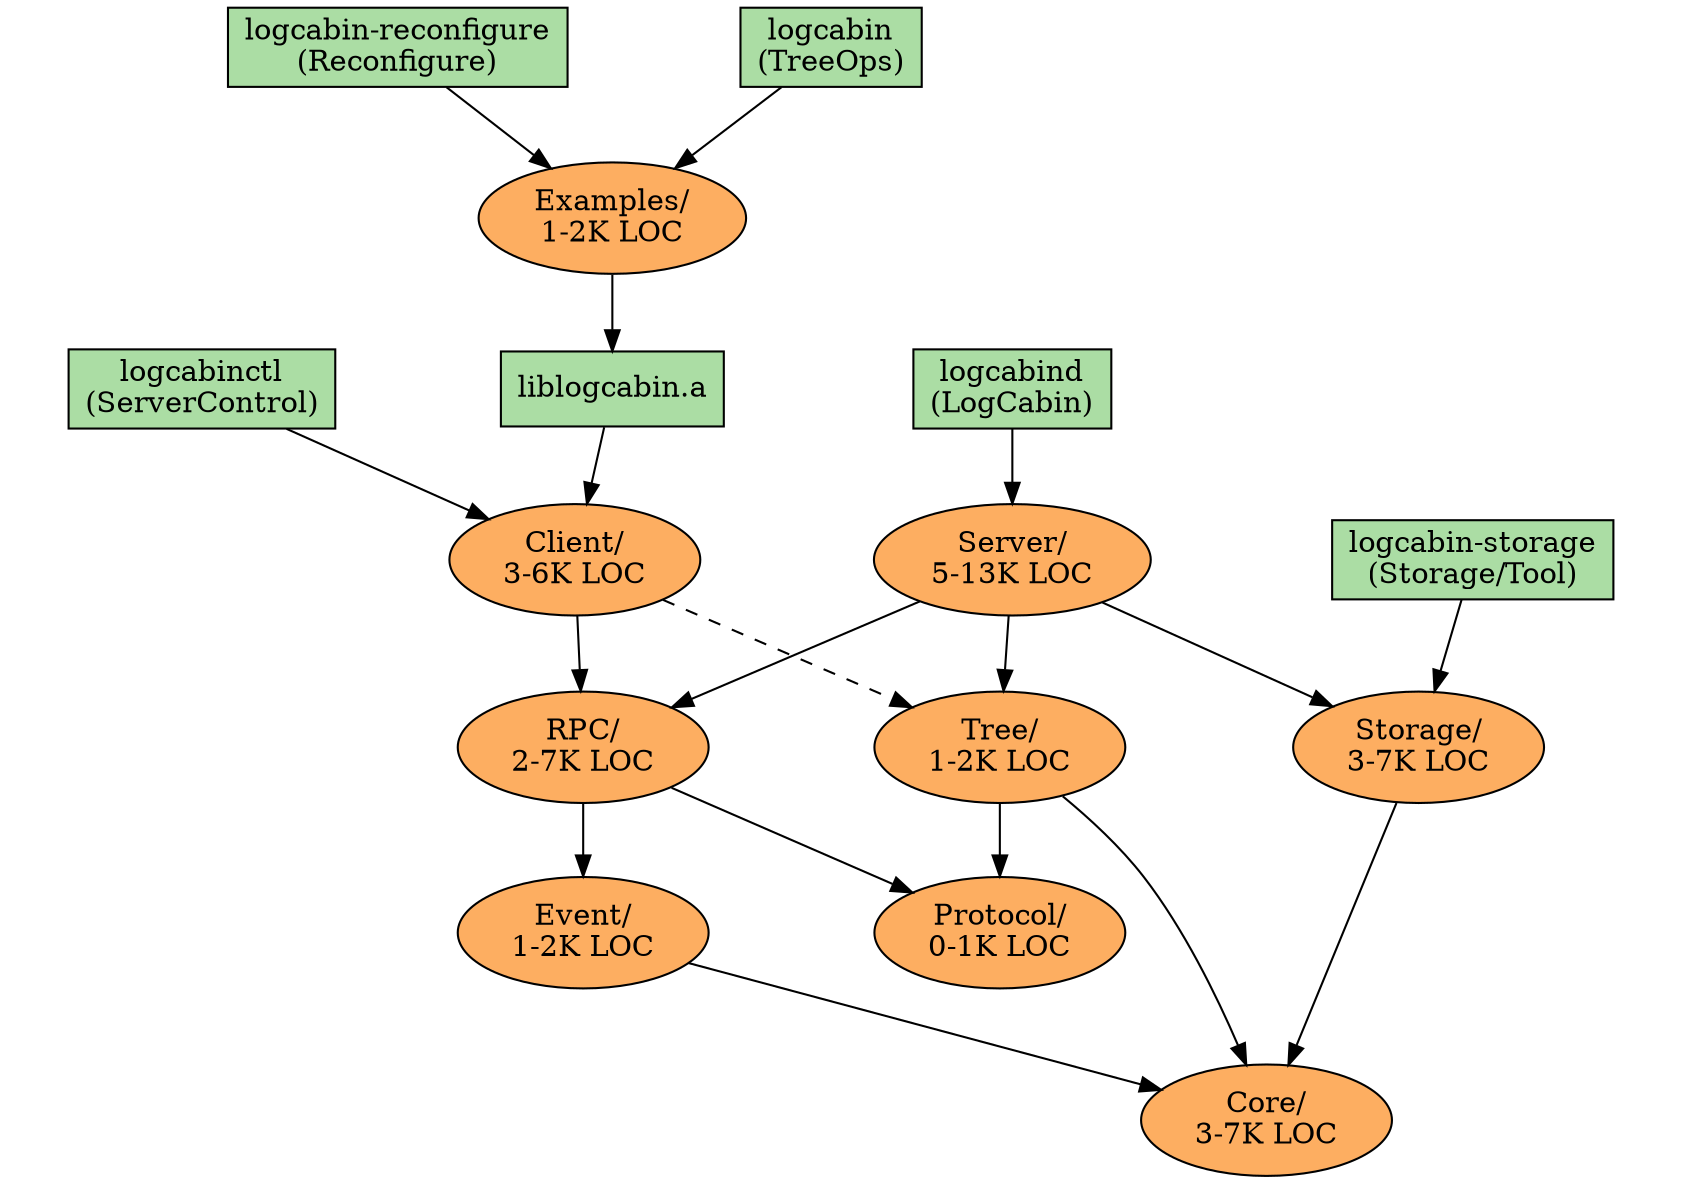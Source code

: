 digraph dependencies {

ratio=.7;
fontname="Mono";

// Directories
// LOC are "total" and "SLOC for non-test files" according to
// logcabin/scripts/loc.sh, last updated 2015-07-17
node [shape="ellipse", style="filled", fillcolor="#fdae61"];
Client [label="Client/\n3-6K LOC"];
Core [label="Core/\n3-7K LOC"];
Event [label="Event/\n1-2K LOC"];
Examples [label="Examples/\n1-2K LOC"];
Protocol [label="Protocol/\n0-1K LOC"];
RPC [label="RPC/\n2-7K LOC"];
Server [label="Server/\n5-13K LOC"];
Storage [label="Storage/\n3-7K LOC"];
Tree [label="Tree/\n1-2K LOC"];

// Binaries
node [shape="box", style="filled", fillcolor="#abdda4"];
ClientLib [label="liblogcabin.a"];
Main [label="logcabind\n(LogCabin)"];
Reconfigure [label="logcabin-reconfigure\n(Reconfigure)"];
ServerControl [label="logcabinctl\n(ServerControl)"];
StorageTool [label="logcabin-storage\n(Storage/Tool)"];
TreeOps [label="logcabin\n(TreeOps)"];

// Dependencies
Client -> RPC;
Client -> Tree [style="dashed", weight=.5];
Event -> Core;
Examples -> ClientLib;
RPC -> Event;
RPC -> Protocol;
Server -> RPC;
Server -> Storage;
Server -> Tree;
Storage -> Core;
Tree -> Core;
Tree -> Protocol;

// Binary locations
ClientLib -> Client;
Main -> Server;
Reconfigure -> Examples;
ServerControl -> Client;
StorageTool -> Storage;
TreeOps -> Examples;

}
